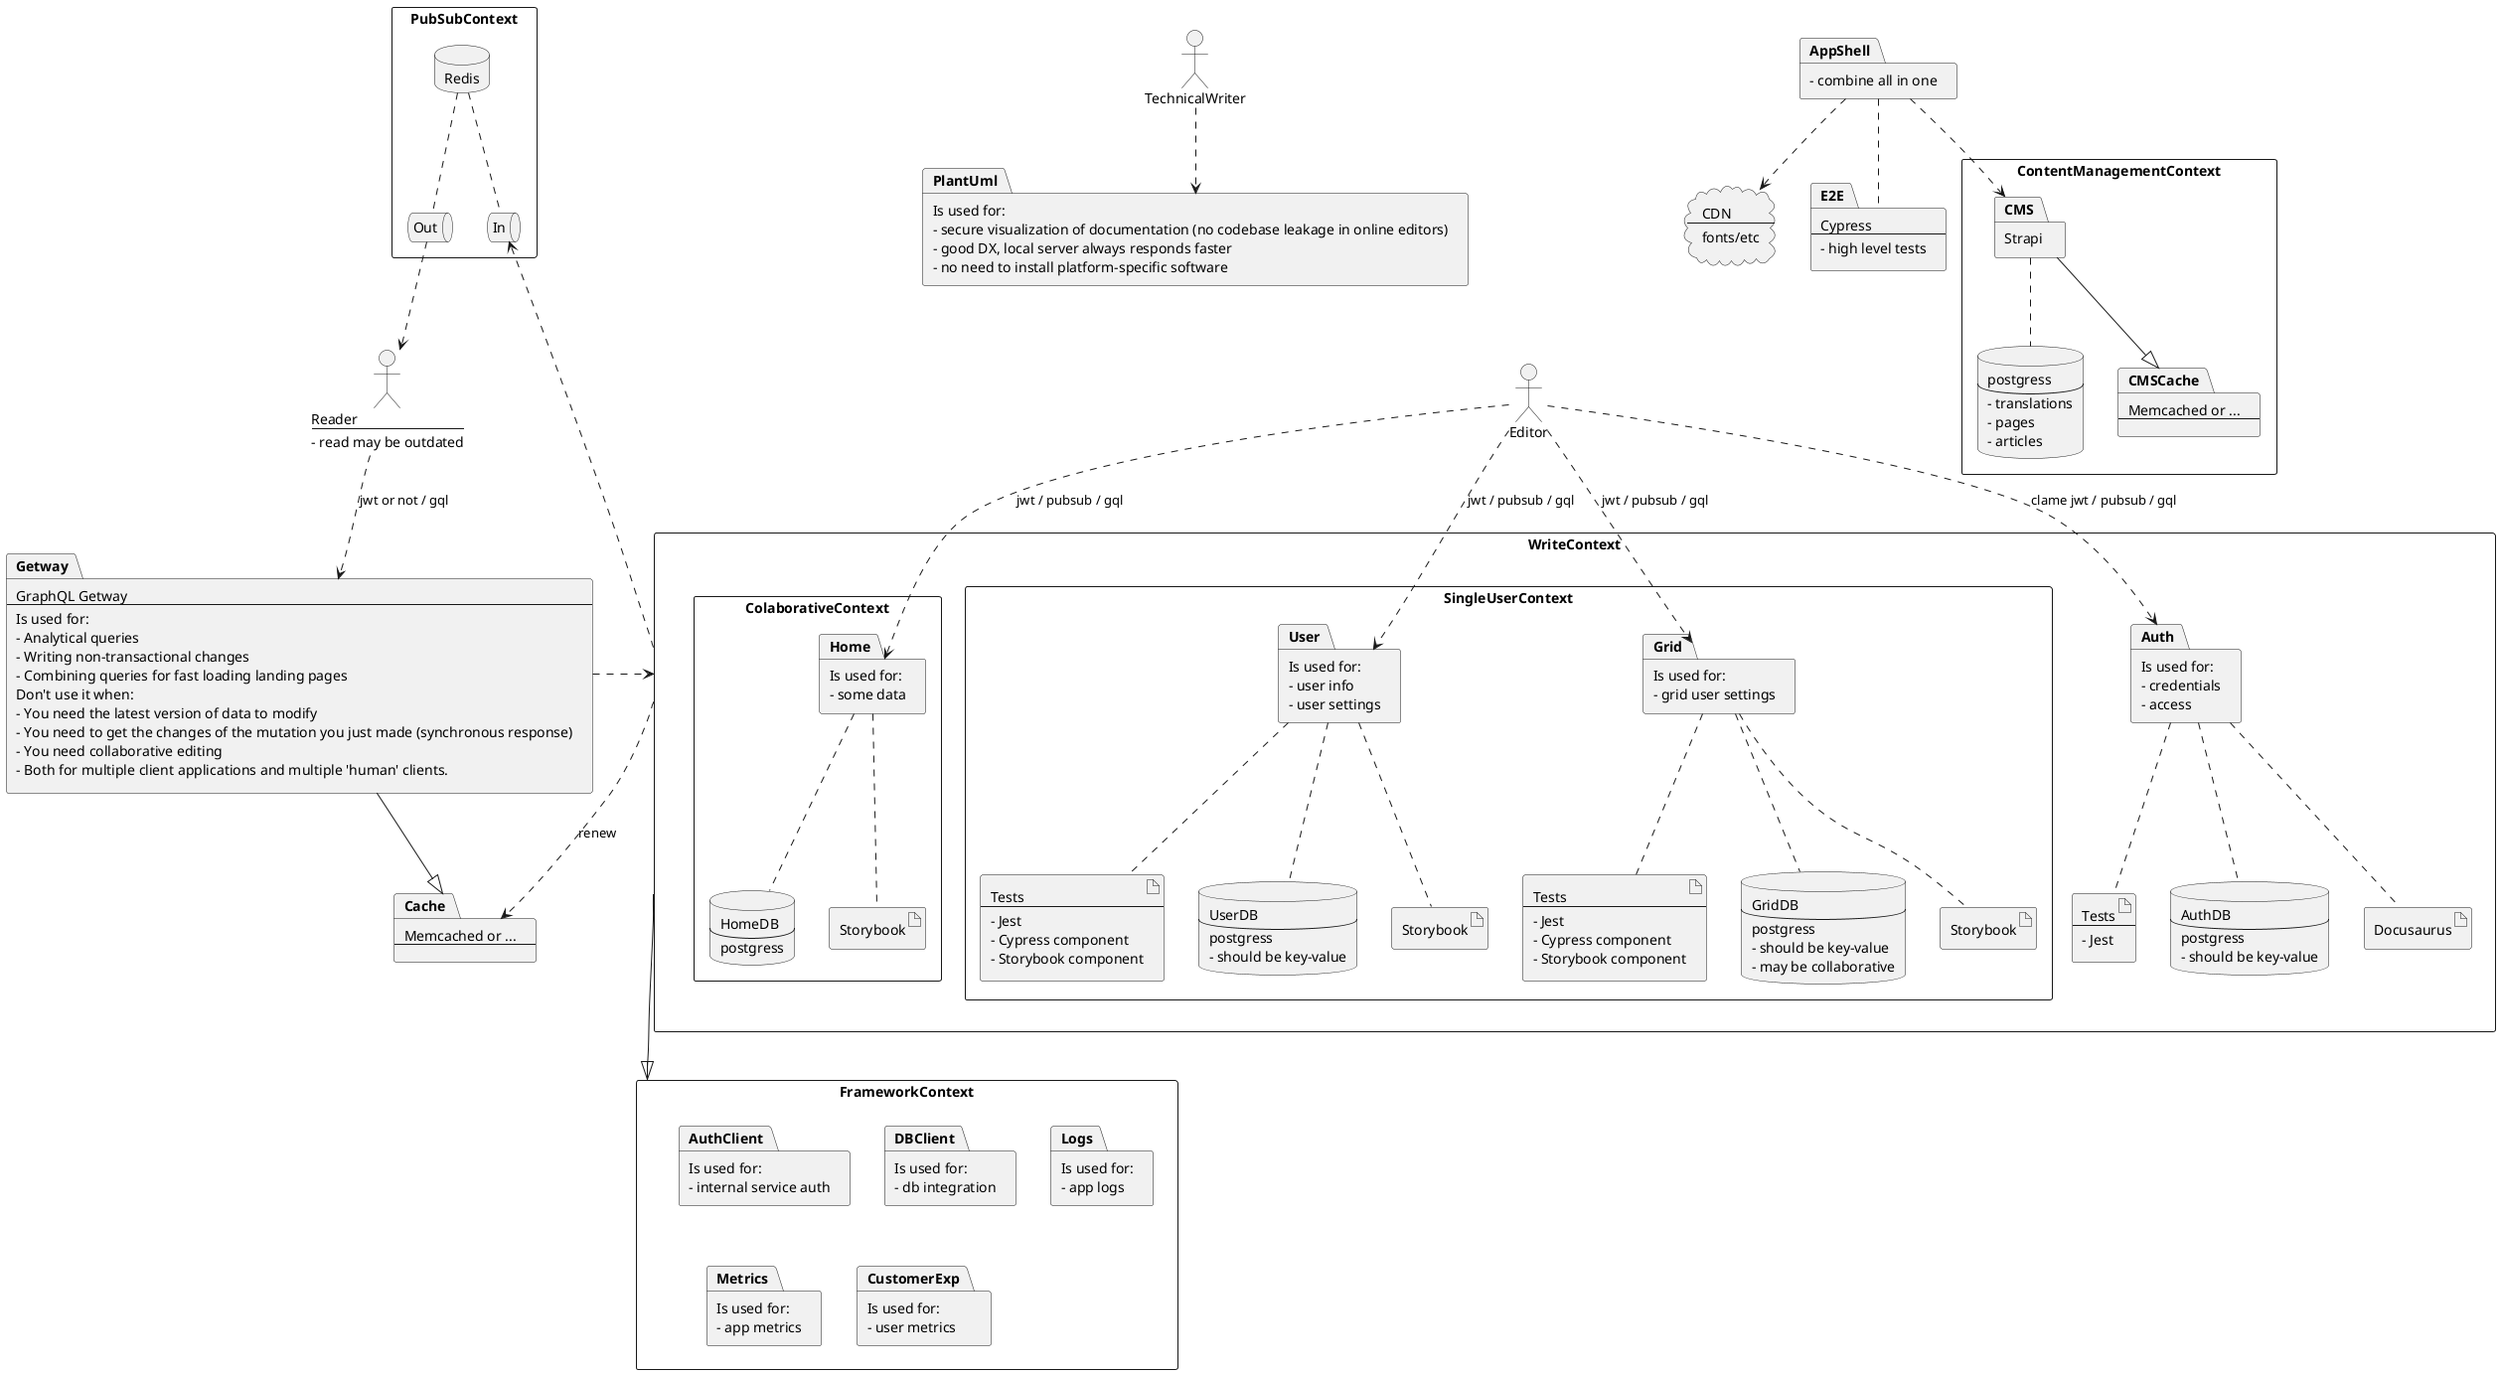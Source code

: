 @startuml Domains

actor Editor as "Editor"
actor Reader as "Reader
--
- read may be outdated
"
actor TechnicalWriter


package Cache [
  Memcached or ...
  --
]

package Getway [
  GraphQL Getway
  --
  Is used for:
  - Analytical queries
  - Writing non-transactional changes
  - Combining queries for fast loading landing pages
  Don't use it when:
  - You need the latest version of data to modify
  - You need to get the changes of the mutation you just made (synchronous response)
  - You need collaborative editing
  - Both for multiple client applications and multiple 'human' clients.
]



rectangle WriteContext {
  package Auth [
    Is used for:
    - credentials
    - access
  ]

  database AuthDB [
    AuthDB
    --
    postgress
    - should be key-value
  ]

  artifact AuthDocs [
    Docusaurus
  ]

  artifact AuthTests [
    Tests
    --
    - Jest
  ]

  Auth .. AuthDB
  Auth .. AuthDocs
  Auth .. AuthTests

  rectangle SingleUserContext {
    package User [
      Is used for:
      - user info
      - user settings
    ]

    database UserDB [
      UserDB
      --
      postgress
      - should be key-value
    ]

    artifact UserDocs [
      Storybook
    ]

    artifact UserTests [
      Tests
      --
      - Jest
      - Cypress component
      - Storybook component
    ]

    User .. UserDB
    User .. UserDocs
    User .. UserTests

    package Grid [
      Is used for:
      - grid user settings
    ]

    database GridDB [
      GridDB
      --
      postgress
      - should be key-value
      - may be collaborative
    ]

    artifact GridDocs [
      Storybook
    ]

    artifact GridTests [
      Tests
      --
      - Jest
      - Cypress component
      - Storybook component
    ]
    
    Grid .. GridDB
    Grid .. GridDocs
    Grid .. GridTests
  }

    
  rectangle ColaborativeContext {
    package Home [
      Is used for:
      - some data
    ]

    database HomeDB [
      HomeDB
      --
      postgress
    ]

    artifact HomeDocs [
      Storybook
    ]
    
    Home .. HomeDB
    Home .. HomeDocs
  }
}

rectangle PubSubContext {
  queue In
  queue Out
  database Redis
  Redis .. In
  Redis .. Out
  Out ..> Reader
 
}
WriteContext .> In

rectangle ContentManagementContext {
  package CMS [
    Strapi
  ]

  database CMSDB [
    postgress
    --
    - translations
    - pages
    - articles
  ]

  package CMSCache [
    Memcached or ...
    --
  ]

  CMS .. CMSDB
  CMS --|> CMSCache
}

rectangle FrameworkContext {
  package AuthClient [
    Is used for:
    - internal service auth
  ]

  package DBClient [
    Is used for:
    - db integration
  ]

  package Logs [
    Is used for:
    - app logs
  ]

  package Metrics [
    Is used for:
    - app metrics
  ]

  package CustomerExp [
    Is used for:
    - user metrics
  ]
}

package PlantUml [
  Is used for:
  - secure visualization of documentation (no codebase leakage in online editors)
  - good DX, local server always responds faster
  - no need to install platform-specific software
]

package AppShell [
  - combine all in one
]

cloud CDN [
  CDN
  --
  fonts/etc
]

package E2E [
  Cypress
  --
  - high level tests
]

AppShell ..> CDN
AppShell ..> CMS

AppShell .. E2E

Getway --|> Cache
Reader ..> Getway: jwt or not / gql
Getway ..> WriteContext
WriteContext ..> Cache: renew
Editor ..> User: jwt / pubsub / gql
Editor ..> Home: jwt / pubsub / gql
Editor ..> Grid: jwt / pubsub / gql
Editor ..> Auth: clame jwt / pubsub / gql
TechnicalWriter ..> PlantUml
WriteContext ---|> FrameworkContext
@enduml